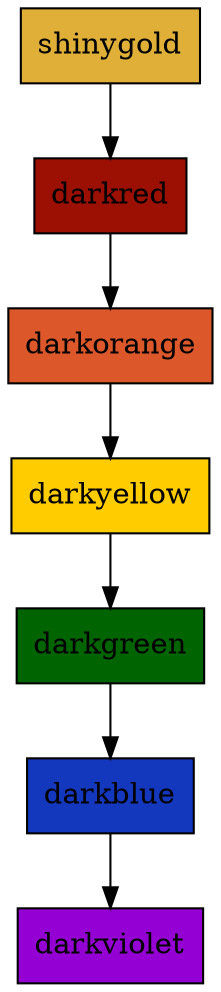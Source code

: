 digraph G { node[shape=box] 

shinygold [fillcolor=" #dfaf37 ",style="filled"]

darkred [fillcolor=" #9b1003 ",style="filled"]

shinygold -> darkred
darkorange [fillcolor=" #dc582a ",style="filled"]

darkred -> darkorange
darkyellow [fillcolor=" #ffcc00 ",style="filled"]

darkorange -> darkyellow
darkgreen [fillcolor=" #006400 ",style="filled"]

darkyellow -> darkgreen
darkblue [fillcolor=" #1338be ",style="filled"]

darkgreen -> darkblue
darkviolet [fillcolor=" #9400d3 ",style="filled"]

darkblue -> darkviolet
}

